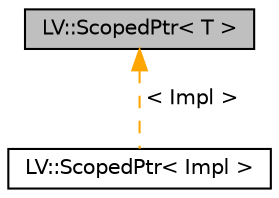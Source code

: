 digraph G
{
  edge [fontname="Helvetica",fontsize="10",labelfontname="Helvetica",labelfontsize="10"];
  node [fontname="Helvetica",fontsize="10",shape=record];
  Node1 [label="LV::ScopedPtr\< T \>",height=0.2,width=0.4,color="black", fillcolor="grey75", style="filled" fontcolor="black"];
  Node1 -> Node2 [dir="back",color="orange",fontsize="10",style="dashed",label=" \< Impl \>" ,fontname="Helvetica"];
  Node2 [label="LV::ScopedPtr\< Impl \>",height=0.2,width=0.4,color="black", fillcolor="white", style="filled",URL="$classLV_1_1ScopedPtr.html"];
}
